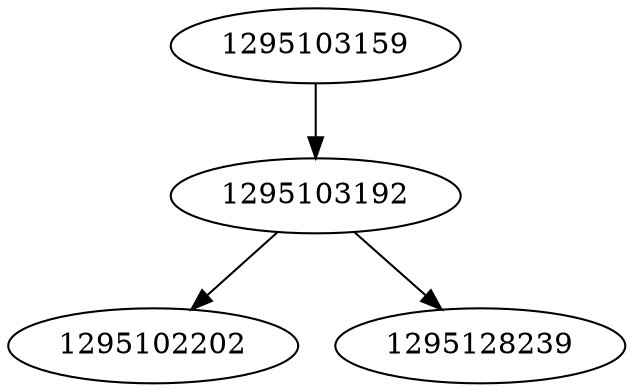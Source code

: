 strict digraph  {
1295103192;
1295103159;
1295102202;
1295128239;
1295103192 -> 1295128239;
1295103192 -> 1295102202;
1295103159 -> 1295103192;
}
